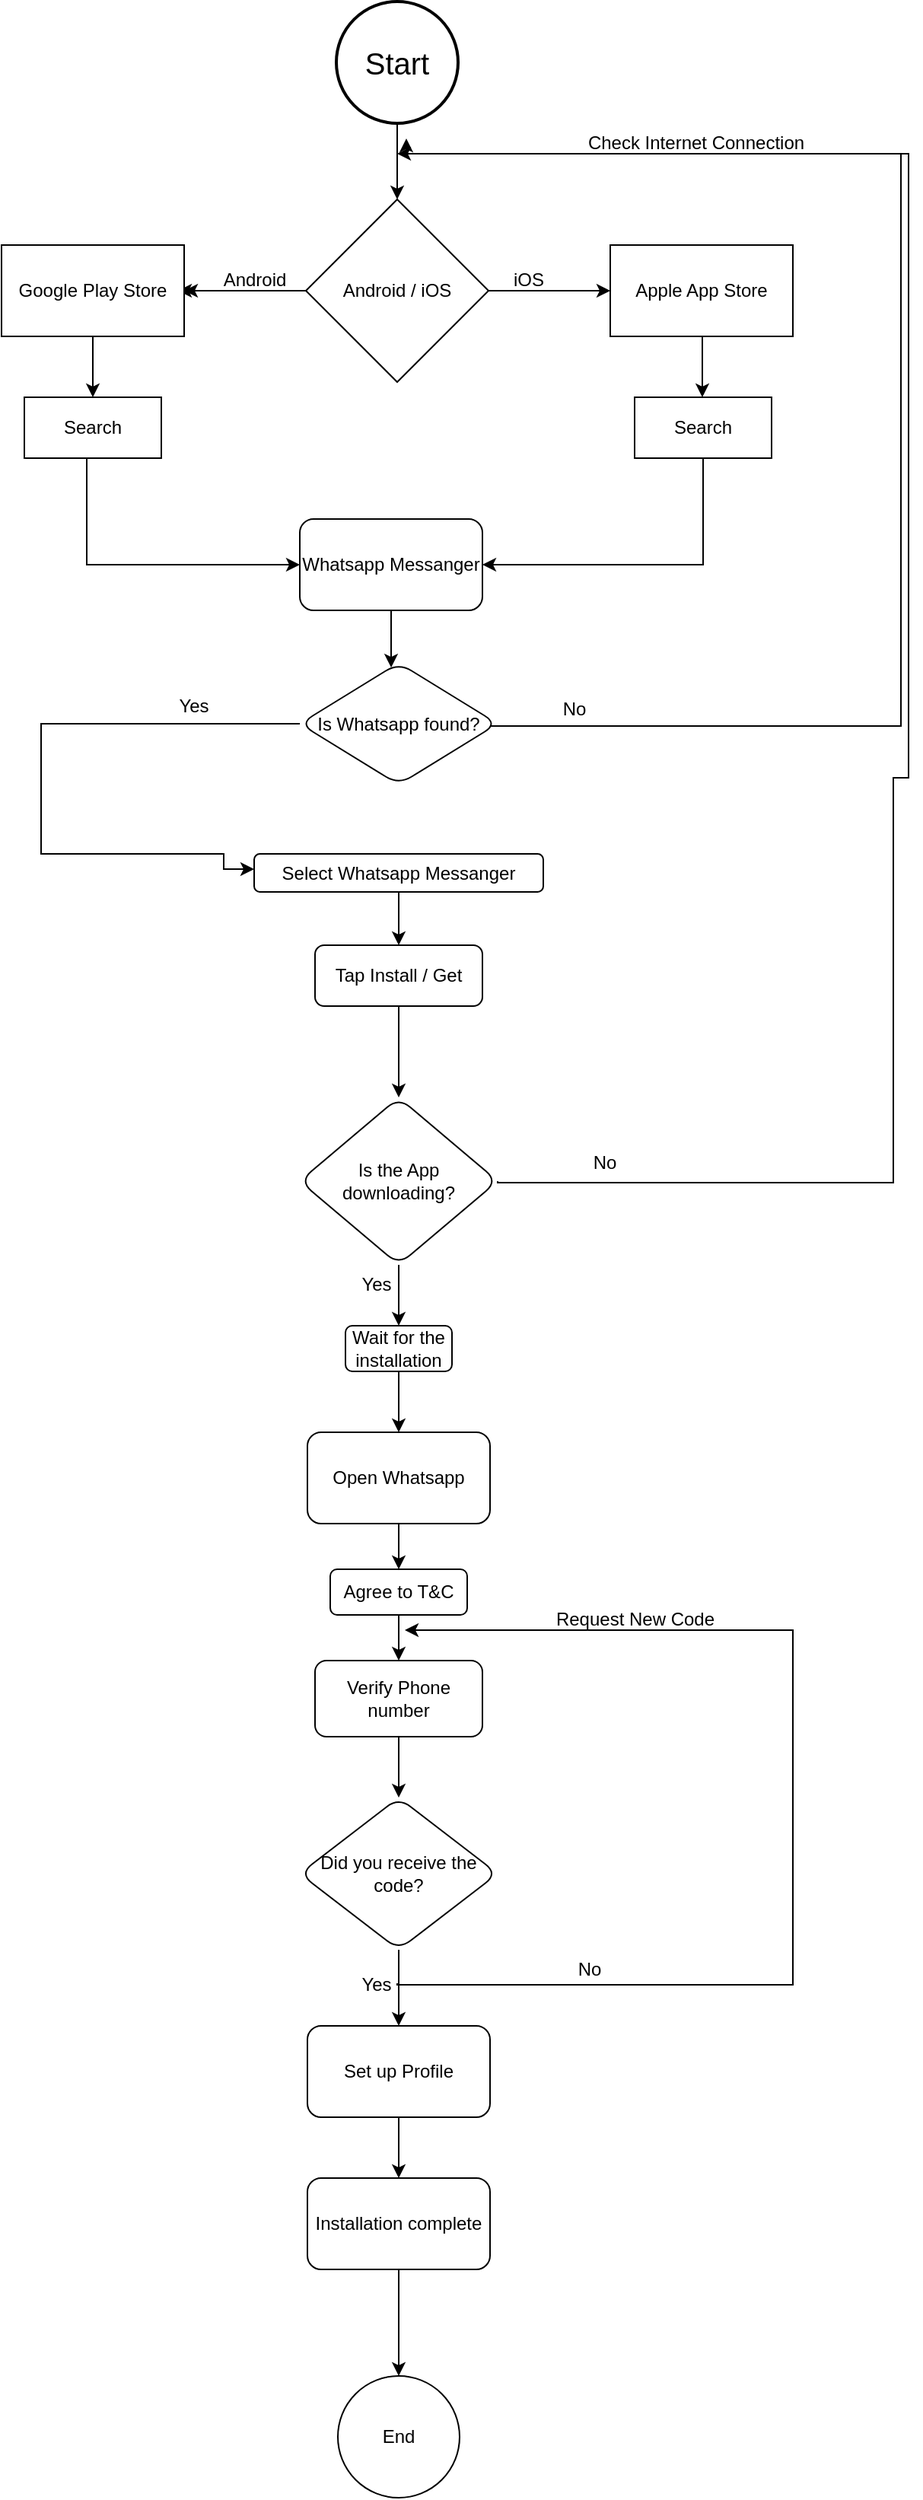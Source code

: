 <mxfile version="24.6.4" type="google">
  <diagram name="Page-1" id="JxDZXe41-LBiy2mjDI9P">
    <mxGraphModel dx="1352" dy="825" grid="1" gridSize="10" guides="1" tooltips="1" connect="1" arrows="1" fold="1" page="1" pageScale="1" pageWidth="1654" pageHeight="2336" math="0" shadow="0">
      <root>
        <mxCell id="0" />
        <mxCell id="1" parent="0" />
        <mxCell id="ZM6TTIA4lePFyc9esIfn-2" value="Start" style="strokeWidth=2;html=1;shape=mxgraph.flowchart.start_2;whiteSpace=wrap;fontSize=20;" vertex="1" parent="1">
          <mxGeometry x="374" y="70" width="80" height="80" as="geometry" />
        </mxCell>
        <mxCell id="ZM6TTIA4lePFyc9esIfn-14" value="" style="edgeStyle=orthogonalEdgeStyle;rounded=0;orthogonalLoop=1;jettySize=auto;html=1;" edge="1" parent="1" source="ZM6TTIA4lePFyc9esIfn-8" target="ZM6TTIA4lePFyc9esIfn-13">
          <mxGeometry relative="1" as="geometry" />
        </mxCell>
        <mxCell id="ZM6TTIA4lePFyc9esIfn-16" value="" style="edgeStyle=orthogonalEdgeStyle;rounded=0;orthogonalLoop=1;jettySize=auto;html=1;" edge="1" parent="1" source="ZM6TTIA4lePFyc9esIfn-8" target="ZM6TTIA4lePFyc9esIfn-15">
          <mxGeometry relative="1" as="geometry" />
        </mxCell>
        <mxCell id="ZM6TTIA4lePFyc9esIfn-8" value="Android / iOS" style="rhombus;whiteSpace=wrap;html=1;" vertex="1" parent="1">
          <mxGeometry x="354" y="200" width="120" height="120" as="geometry" />
        </mxCell>
        <mxCell id="ZM6TTIA4lePFyc9esIfn-11" value="" style="endArrow=classic;html=1;rounded=0;exitX=0.5;exitY=1;exitDx=0;exitDy=0;exitPerimeter=0;" edge="1" parent="1" source="ZM6TTIA4lePFyc9esIfn-2">
          <mxGeometry width="50" height="50" relative="1" as="geometry">
            <mxPoint x="420" y="160" as="sourcePoint" />
            <mxPoint x="414" y="200" as="targetPoint" />
          </mxGeometry>
        </mxCell>
        <mxCell id="ZM6TTIA4lePFyc9esIfn-12" value="" style="endArrow=classic;html=1;rounded=0;" edge="1" parent="1">
          <mxGeometry width="50" height="50" relative="1" as="geometry">
            <mxPoint x="350" y="260" as="sourcePoint" />
            <mxPoint x="270" y="260" as="targetPoint" />
          </mxGeometry>
        </mxCell>
        <mxCell id="ZM6TTIA4lePFyc9esIfn-20" value="" style="edgeStyle=orthogonalEdgeStyle;rounded=0;orthogonalLoop=1;jettySize=auto;html=1;entryX=0;entryY=0.5;entryDx=0;entryDy=0;" edge="1" parent="1" target="ZM6TTIA4lePFyc9esIfn-42">
          <mxGeometry relative="1" as="geometry">
            <mxPoint x="210" y="370" as="sourcePoint" />
            <mxPoint x="370" y="440" as="targetPoint" />
            <Array as="points">
              <mxPoint x="210" y="440" />
            </Array>
          </mxGeometry>
        </mxCell>
        <mxCell id="ZM6TTIA4lePFyc9esIfn-25" value="" style="edgeStyle=orthogonalEdgeStyle;rounded=0;orthogonalLoop=1;jettySize=auto;html=1;" edge="1" parent="1" source="ZM6TTIA4lePFyc9esIfn-13">
          <mxGeometry relative="1" as="geometry">
            <mxPoint x="214" y="330" as="targetPoint" />
            <Array as="points">
              <mxPoint x="214" y="320" />
              <mxPoint x="214" y="320" />
            </Array>
          </mxGeometry>
        </mxCell>
        <mxCell id="ZM6TTIA4lePFyc9esIfn-13" value="Google Play Store" style="whiteSpace=wrap;html=1;" vertex="1" parent="1">
          <mxGeometry x="154" y="230" width="120" height="60" as="geometry" />
        </mxCell>
        <mxCell id="ZM6TTIA4lePFyc9esIfn-15" value="Apple App Store" style="whiteSpace=wrap;html=1;" vertex="1" parent="1">
          <mxGeometry x="554" y="230" width="120" height="60" as="geometry" />
        </mxCell>
        <mxCell id="ZM6TTIA4lePFyc9esIfn-17" value="Android" style="text;html=1;align=center;verticalAlign=middle;resizable=0;points=[];autosize=1;strokeColor=none;fillColor=none;" vertex="1" parent="1">
          <mxGeometry x="290" y="238" width="60" height="30" as="geometry" />
        </mxCell>
        <mxCell id="ZM6TTIA4lePFyc9esIfn-18" value="iOS" style="text;html=1;align=center;verticalAlign=middle;resizable=0;points=[];autosize=1;strokeColor=none;fillColor=none;" vertex="1" parent="1">
          <mxGeometry x="480" y="238" width="40" height="30" as="geometry" />
        </mxCell>
        <mxCell id="ZM6TTIA4lePFyc9esIfn-38" style="edgeStyle=orthogonalEdgeStyle;rounded=0;orthogonalLoop=1;jettySize=auto;html=1;" edge="1" parent="1">
          <mxGeometry relative="1" as="geometry">
            <mxPoint x="414" y="170" as="targetPoint" />
            <mxPoint x="485" y="546" as="sourcePoint" />
            <Array as="points">
              <mxPoint x="475" y="546" />
              <mxPoint x="745" y="546" />
              <mxPoint x="745" y="170" />
            </Array>
          </mxGeometry>
        </mxCell>
        <mxCell id="ZM6TTIA4lePFyc9esIfn-24" value="Search" style="whiteSpace=wrap;html=1;" vertex="1" parent="1">
          <mxGeometry x="169" y="330" width="90" height="40" as="geometry" />
        </mxCell>
        <mxCell id="ZM6TTIA4lePFyc9esIfn-27" value="Search" style="whiteSpace=wrap;html=1;" vertex="1" parent="1">
          <mxGeometry x="570" y="330" width="90" height="40" as="geometry" />
        </mxCell>
        <mxCell id="ZM6TTIA4lePFyc9esIfn-30" value="" style="edgeStyle=orthogonalEdgeStyle;rounded=0;orthogonalLoop=1;jettySize=auto;html=1;" edge="1" parent="1">
          <mxGeometry relative="1" as="geometry">
            <mxPoint x="614.5" y="290" as="sourcePoint" />
            <mxPoint x="614.5" y="330" as="targetPoint" />
            <Array as="points">
              <mxPoint x="614.5" y="320" />
              <mxPoint x="614.5" y="320" />
            </Array>
          </mxGeometry>
        </mxCell>
        <mxCell id="ZM6TTIA4lePFyc9esIfn-34" value="" style="edgeStyle=orthogonalEdgeStyle;rounded=0;orthogonalLoop=1;jettySize=auto;html=1;exitX=0.5;exitY=1;exitDx=0;exitDy=0;entryX=1;entryY=0.5;entryDx=0;entryDy=0;" edge="1" parent="1" source="ZM6TTIA4lePFyc9esIfn-27" target="ZM6TTIA4lePFyc9esIfn-42">
          <mxGeometry relative="1" as="geometry">
            <mxPoint x="675" y="430" as="sourcePoint" />
            <mxPoint x="460" y="440" as="targetPoint" />
            <Array as="points">
              <mxPoint x="615" y="440" />
            </Array>
          </mxGeometry>
        </mxCell>
        <mxCell id="ZM6TTIA4lePFyc9esIfn-52" value="" style="edgeStyle=orthogonalEdgeStyle;rounded=0;orthogonalLoop=1;jettySize=auto;html=1;" edge="1" parent="1" source="ZM6TTIA4lePFyc9esIfn-35" target="ZM6TTIA4lePFyc9esIfn-51">
          <mxGeometry relative="1" as="geometry" />
        </mxCell>
        <mxCell id="ZM6TTIA4lePFyc9esIfn-35" value="Select Whatsapp Messanger" style="rounded=1;whiteSpace=wrap;html=1;" vertex="1" parent="1">
          <mxGeometry x="320" y="630" width="190" height="25" as="geometry" />
        </mxCell>
        <mxCell id="ZM6TTIA4lePFyc9esIfn-45" value="" style="edgeStyle=orthogonalEdgeStyle;rounded=0;orthogonalLoop=1;jettySize=auto;html=1;" edge="1" parent="1" target="ZM6TTIA4lePFyc9esIfn-44">
          <mxGeometry relative="1" as="geometry">
            <mxPoint x="410" y="500" as="sourcePoint" />
            <Array as="points">
              <mxPoint x="410" y="470" />
              <mxPoint x="410" y="470" />
            </Array>
          </mxGeometry>
        </mxCell>
        <mxCell id="ZM6TTIA4lePFyc9esIfn-42" value="Whatsapp Messanger" style="rounded=1;whiteSpace=wrap;html=1;" vertex="1" parent="1">
          <mxGeometry x="350" y="410" width="120" height="60" as="geometry" />
        </mxCell>
        <mxCell id="ZM6TTIA4lePFyc9esIfn-44" value="Is Whatsapp found?" style="rhombus;whiteSpace=wrap;html=1;rounded=1;" vertex="1" parent="1">
          <mxGeometry x="350" y="504.5" width="130" height="80" as="geometry" />
        </mxCell>
        <mxCell id="ZM6TTIA4lePFyc9esIfn-46" value="No" style="text;html=1;align=center;verticalAlign=middle;resizable=0;points=[];autosize=1;strokeColor=none;fillColor=none;" vertex="1" parent="1">
          <mxGeometry x="510" y="520" width="40" height="30" as="geometry" />
        </mxCell>
        <mxCell id="ZM6TTIA4lePFyc9esIfn-48" value="" style="edgeStyle=orthogonalEdgeStyle;rounded=0;orthogonalLoop=1;jettySize=auto;html=1;entryX=0;entryY=0.5;entryDx=0;entryDy=0;exitX=0;exitY=0.5;exitDx=0;exitDy=0;" edge="1" parent="1" source="ZM6TTIA4lePFyc9esIfn-44">
          <mxGeometry relative="1" as="geometry">
            <mxPoint x="180" y="570" as="sourcePoint" />
            <mxPoint x="320" y="640" as="targetPoint" />
            <Array as="points">
              <mxPoint x="180" y="545" />
              <mxPoint x="180" y="630" />
              <mxPoint x="300" y="630" />
              <mxPoint x="300" y="640" />
            </Array>
          </mxGeometry>
        </mxCell>
        <mxCell id="ZM6TTIA4lePFyc9esIfn-49" value="Yes" style="text;html=1;align=center;verticalAlign=middle;resizable=0;points=[];autosize=1;strokeColor=none;fillColor=none;" vertex="1" parent="1">
          <mxGeometry x="260" y="518" width="40" height="30" as="geometry" />
        </mxCell>
        <mxCell id="ZM6TTIA4lePFyc9esIfn-50" value="Check Internet Connection" style="text;html=1;align=center;verticalAlign=middle;resizable=0;points=[];autosize=1;strokeColor=none;fillColor=none;" vertex="1" parent="1">
          <mxGeometry x="525" y="148" width="170" height="30" as="geometry" />
        </mxCell>
        <mxCell id="ZM6TTIA4lePFyc9esIfn-54" value="" style="edgeStyle=orthogonalEdgeStyle;rounded=0;orthogonalLoop=1;jettySize=auto;html=1;" edge="1" parent="1" source="ZM6TTIA4lePFyc9esIfn-51" target="ZM6TTIA4lePFyc9esIfn-53">
          <mxGeometry relative="1" as="geometry" />
        </mxCell>
        <mxCell id="ZM6TTIA4lePFyc9esIfn-51" value="Tap Install / Get" style="whiteSpace=wrap;html=1;rounded=1;" vertex="1" parent="1">
          <mxGeometry x="360" y="690" width="110" height="40" as="geometry" />
        </mxCell>
        <mxCell id="ZM6TTIA4lePFyc9esIfn-56" value="" style="edgeStyle=orthogonalEdgeStyle;rounded=0;orthogonalLoop=1;jettySize=auto;html=1;" edge="1" parent="1" source="ZM6TTIA4lePFyc9esIfn-53" target="ZM6TTIA4lePFyc9esIfn-55">
          <mxGeometry relative="1" as="geometry" />
        </mxCell>
        <mxCell id="ZM6TTIA4lePFyc9esIfn-53" value="Is the App downloading?" style="rhombus;whiteSpace=wrap;html=1;rounded=1;" vertex="1" parent="1">
          <mxGeometry x="350" y="790" width="130" height="110" as="geometry" />
        </mxCell>
        <mxCell id="ZM6TTIA4lePFyc9esIfn-61" value="" style="edgeStyle=orthogonalEdgeStyle;rounded=0;orthogonalLoop=1;jettySize=auto;html=1;" edge="1" parent="1" source="ZM6TTIA4lePFyc9esIfn-55" target="ZM6TTIA4lePFyc9esIfn-60">
          <mxGeometry relative="1" as="geometry" />
        </mxCell>
        <mxCell id="ZM6TTIA4lePFyc9esIfn-55" value="Wait for the installation" style="rounded=1;whiteSpace=wrap;html=1;" vertex="1" parent="1">
          <mxGeometry x="380" y="940" width="70" height="30" as="geometry" />
        </mxCell>
        <mxCell id="ZM6TTIA4lePFyc9esIfn-57" value="Yes" style="text;html=1;align=center;verticalAlign=middle;resizable=0;points=[];autosize=1;strokeColor=none;fillColor=none;" vertex="1" parent="1">
          <mxGeometry x="380" y="898" width="40" height="30" as="geometry" />
        </mxCell>
        <mxCell id="ZM6TTIA4lePFyc9esIfn-58" style="edgeStyle=orthogonalEdgeStyle;rounded=0;orthogonalLoop=1;jettySize=auto;html=1;exitX=1;exitY=0.5;exitDx=0;exitDy=0;" edge="1" parent="1" source="ZM6TTIA4lePFyc9esIfn-53">
          <mxGeometry relative="1" as="geometry">
            <mxPoint x="420" y="160" as="targetPoint" />
            <mxPoint x="491" y="846" as="sourcePoint" />
            <Array as="points">
              <mxPoint x="480" y="846" />
              <mxPoint x="740" y="846" />
              <mxPoint x="740" y="580" />
              <mxPoint x="750" y="580" />
              <mxPoint x="750" y="170" />
              <mxPoint x="420" y="170" />
            </Array>
          </mxGeometry>
        </mxCell>
        <mxCell id="ZM6TTIA4lePFyc9esIfn-59" value="No" style="text;html=1;align=center;verticalAlign=middle;resizable=0;points=[];autosize=1;strokeColor=none;fillColor=none;" vertex="1" parent="1">
          <mxGeometry x="530" y="818" width="40" height="30" as="geometry" />
        </mxCell>
        <mxCell id="ZM6TTIA4lePFyc9esIfn-63" value="" style="edgeStyle=orthogonalEdgeStyle;rounded=0;orthogonalLoop=1;jettySize=auto;html=1;" edge="1" parent="1" source="ZM6TTIA4lePFyc9esIfn-60" target="ZM6TTIA4lePFyc9esIfn-62">
          <mxGeometry relative="1" as="geometry" />
        </mxCell>
        <mxCell id="ZM6TTIA4lePFyc9esIfn-60" value="Open Whatsapp" style="rounded=1;whiteSpace=wrap;html=1;" vertex="1" parent="1">
          <mxGeometry x="355" y="1010" width="120" height="60" as="geometry" />
        </mxCell>
        <mxCell id="ZM6TTIA4lePFyc9esIfn-65" value="" style="edgeStyle=orthogonalEdgeStyle;rounded=0;orthogonalLoop=1;jettySize=auto;html=1;" edge="1" parent="1" source="ZM6TTIA4lePFyc9esIfn-62" target="ZM6TTIA4lePFyc9esIfn-64">
          <mxGeometry relative="1" as="geometry" />
        </mxCell>
        <mxCell id="ZM6TTIA4lePFyc9esIfn-62" value="Agree to T&amp;amp;C" style="whiteSpace=wrap;html=1;rounded=1;" vertex="1" parent="1">
          <mxGeometry x="370" y="1100" width="90" height="30" as="geometry" />
        </mxCell>
        <mxCell id="ZM6TTIA4lePFyc9esIfn-67" value="" style="edgeStyle=orthogonalEdgeStyle;rounded=0;orthogonalLoop=1;jettySize=auto;html=1;" edge="1" parent="1" source="ZM6TTIA4lePFyc9esIfn-64" target="ZM6TTIA4lePFyc9esIfn-66">
          <mxGeometry relative="1" as="geometry" />
        </mxCell>
        <mxCell id="ZM6TTIA4lePFyc9esIfn-64" value="Verify Phone number" style="whiteSpace=wrap;html=1;rounded=1;" vertex="1" parent="1">
          <mxGeometry x="360" y="1160" width="110" height="50" as="geometry" />
        </mxCell>
        <mxCell id="ZM6TTIA4lePFyc9esIfn-69" value="" style="edgeStyle=orthogonalEdgeStyle;rounded=0;orthogonalLoop=1;jettySize=auto;html=1;" edge="1" parent="1" source="ZM6TTIA4lePFyc9esIfn-66" target="ZM6TTIA4lePFyc9esIfn-68">
          <mxGeometry relative="1" as="geometry" />
        </mxCell>
        <mxCell id="ZM6TTIA4lePFyc9esIfn-66" value="Did you receive the code?" style="rhombus;whiteSpace=wrap;html=1;rounded=1;" vertex="1" parent="1">
          <mxGeometry x="350" y="1250" width="130" height="100" as="geometry" />
        </mxCell>
        <mxCell id="ZM6TTIA4lePFyc9esIfn-75" value="" style="edgeStyle=orthogonalEdgeStyle;rounded=0;orthogonalLoop=1;jettySize=auto;html=1;" edge="1" parent="1" source="ZM6TTIA4lePFyc9esIfn-68" target="ZM6TTIA4lePFyc9esIfn-74">
          <mxGeometry relative="1" as="geometry" />
        </mxCell>
        <mxCell id="ZM6TTIA4lePFyc9esIfn-68" value="Set up Profile" style="rounded=1;whiteSpace=wrap;html=1;" vertex="1" parent="1">
          <mxGeometry x="355" y="1400" width="120" height="60" as="geometry" />
        </mxCell>
        <mxCell id="ZM6TTIA4lePFyc9esIfn-70" value="Yes" style="text;html=1;align=center;verticalAlign=middle;resizable=0;points=[];autosize=1;strokeColor=none;fillColor=none;" vertex="1" parent="1">
          <mxGeometry x="380" y="1358" width="40" height="30" as="geometry" />
        </mxCell>
        <mxCell id="ZM6TTIA4lePFyc9esIfn-71" style="edgeStyle=orthogonalEdgeStyle;rounded=0;orthogonalLoop=1;jettySize=auto;html=1;exitX=1;exitY=0.5;exitDx=0;exitDy=0;" edge="1" parent="1">
          <mxGeometry relative="1" as="geometry">
            <mxPoint x="419" y="1140" as="targetPoint" />
            <mxPoint x="414" y="1372" as="sourcePoint" />
            <Array as="points">
              <mxPoint x="414" y="1373" />
              <mxPoint x="674" y="1373" />
              <mxPoint x="674" y="1140" />
            </Array>
          </mxGeometry>
        </mxCell>
        <mxCell id="ZM6TTIA4lePFyc9esIfn-72" value="No" style="text;html=1;align=center;verticalAlign=middle;resizable=0;points=[];autosize=1;strokeColor=none;fillColor=none;" vertex="1" parent="1">
          <mxGeometry x="520" y="1348" width="40" height="30" as="geometry" />
        </mxCell>
        <mxCell id="ZM6TTIA4lePFyc9esIfn-73" value="Request New Code" style="text;html=1;align=center;verticalAlign=middle;resizable=0;points=[];autosize=1;strokeColor=none;fillColor=none;" vertex="1" parent="1">
          <mxGeometry x="505" y="1118" width="130" height="30" as="geometry" />
        </mxCell>
        <mxCell id="ZM6TTIA4lePFyc9esIfn-77" value="" style="edgeStyle=orthogonalEdgeStyle;rounded=0;orthogonalLoop=1;jettySize=auto;html=1;" edge="1" parent="1" source="ZM6TTIA4lePFyc9esIfn-74" target="ZM6TTIA4lePFyc9esIfn-76">
          <mxGeometry relative="1" as="geometry" />
        </mxCell>
        <mxCell id="ZM6TTIA4lePFyc9esIfn-74" value="Installation complete" style="whiteSpace=wrap;html=1;rounded=1;" vertex="1" parent="1">
          <mxGeometry x="355" y="1500" width="120" height="60" as="geometry" />
        </mxCell>
        <mxCell id="ZM6TTIA4lePFyc9esIfn-76" value="End" style="ellipse;whiteSpace=wrap;html=1;rounded=1;" vertex="1" parent="1">
          <mxGeometry x="375" y="1630" width="80" height="80" as="geometry" />
        </mxCell>
      </root>
    </mxGraphModel>
  </diagram>
</mxfile>
